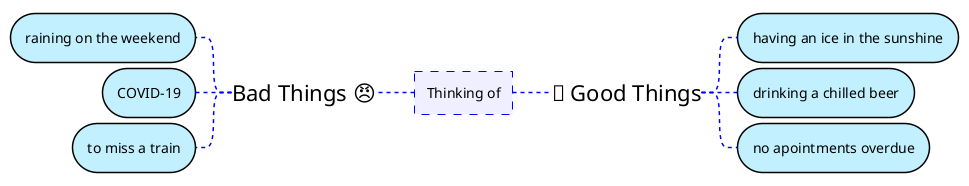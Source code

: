 @startmindmap
<style>
node {
    Padding 12
    Margin 3
    HorizontalAlignment center
    LineColor blue
    LineThickness 3.0
    BackgroundColor Application
    RoundCorner 40
    MaximumWidth 200
}

rootNode {
    LineStyle 8.0;3.0
    LineColor red
    BackgroundColor Motivation
    LineThickness 1.0
    RoundCorner 0
    Shadowing 0.0
}

leafNode {
    LineColor black
    LineThickness 1.5
    RoundCorner 50
    Padding 15
}

arrow {
    LineStyle 4
    LineThickness 1.5
    LineColor blue
}
</style>

+ Thinking of
++_ <size:22><U+1F47C> Good Things</size>
+++ having an ice in the sunshine
+++ drinking a chilled beer
+++ no apointments overdue
--_ <size:22>Bad Things <U+1F620></size>
--- raining on the weekend
--- COVID-19
--- to miss a train

@endmindmap